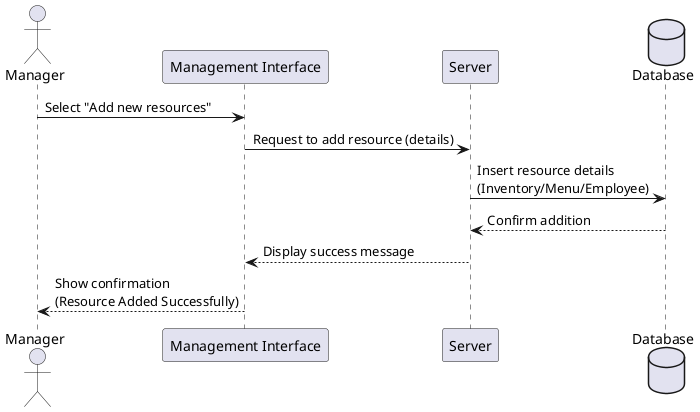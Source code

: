 @startuml
actor Manager as m
participant "Management Interface" as mi
participant "Server" as s
database "Database" as db

m -> mi : Select "Add new resources"
mi -> s : Request to add resource (details)
s -> db : Insert resource details\n(Inventory/Menu/Employee)
db --> s : Confirm addition
s --> mi : Display success message
mi --> m : Show confirmation\n(Resource Added Successfully)

@enduml